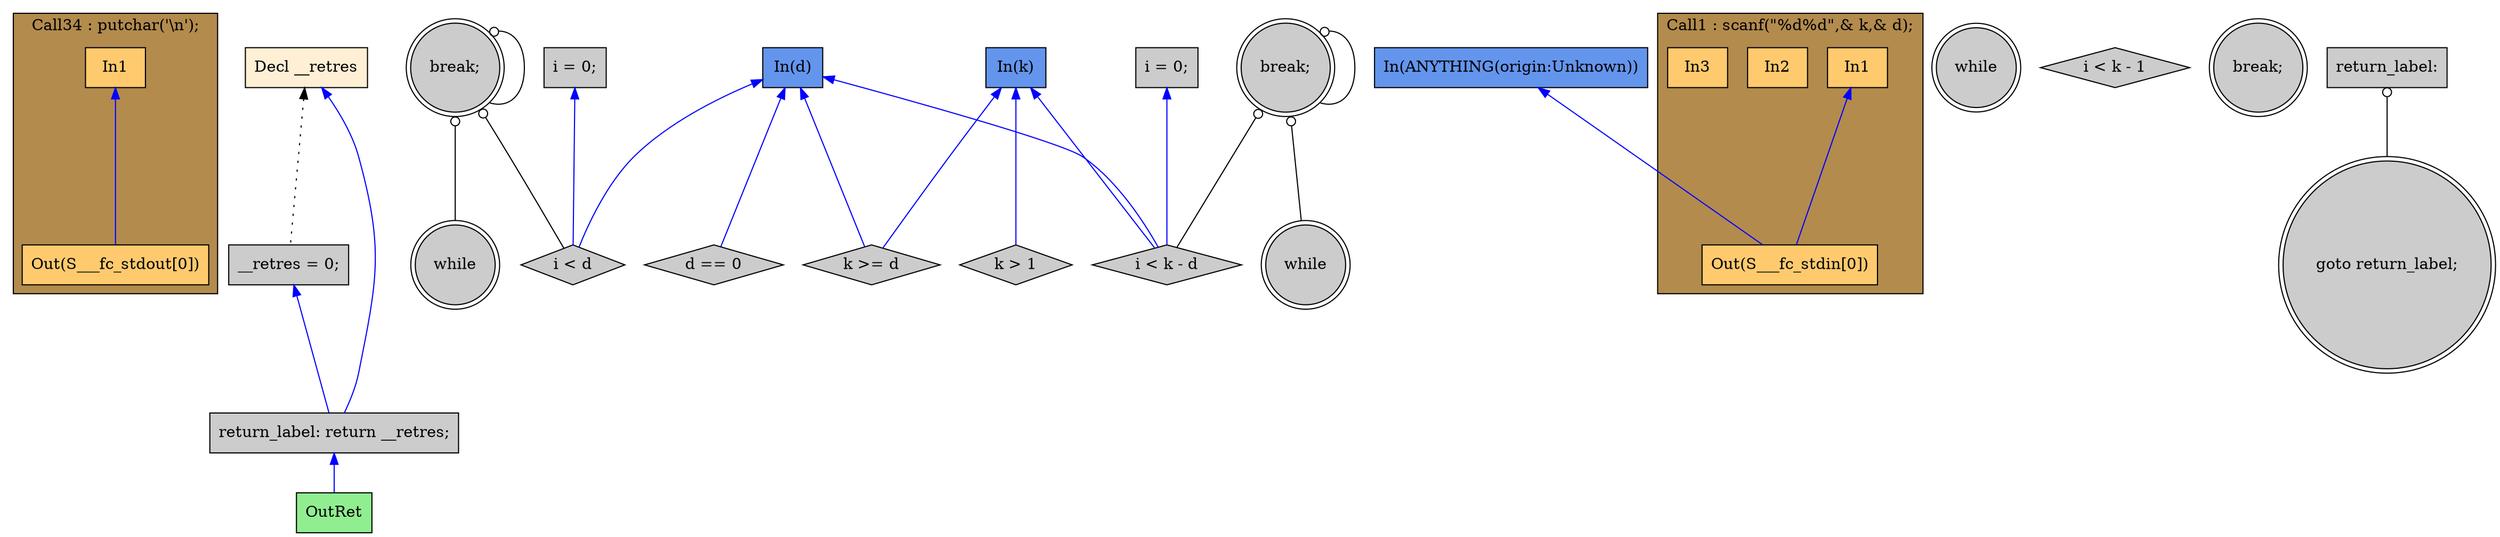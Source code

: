 digraph G {
  rankdir=TB;
  node [style="filled", ];
  32 [label="Out(S___fc_stdout[0])", fillcolor="#FFCA6E", shape=box, ];
  33 [label="__retres = 0;", fillcolor="#CCCCCC", shape=box, ];
  34 [label="return_label: return __retres;", fillcolor="#CCCCCC", shape=box, ];
  35 [label="OutRet", fillcolor="#90EE90", shape=box, ];
  36 [label="In(k)", fillcolor="#6495ED", shape=box, ];
  37 [label="In(d)", fillcolor="#6495ED", shape=box, ];
  38 [label="In(ANYTHING(origin:Unknown))", fillcolor="#6495ED", shape=box, ];
  8 [label="Decl __retres", fillcolor="#FFEFD5", shape=box, ];
  10 [label="In1", fillcolor="#FFCA6E", shape=box, ];
  11 [label="In2", fillcolor="#FFCA6E", shape=box, ];
  12 [label="In3", fillcolor="#FFCA6E", shape=box, ];
  13 [label="Out(S___fc_stdin[0])", fillcolor="#FFCA6E", shape=box, ];
  14 [label="k >= d", fillcolor="#CCCCCC", shape=diamond, ];
  15 [label="d == 0", fillcolor="#CCCCCC", shape=diamond, ];
  16 [label="k > 1", fillcolor="#CCCCCC", shape=diamond, ];
  17 [label="while", fillcolor="#CCCCCC", shape=doublecircle, ];
  18 [label="i < k - 1", fillcolor="#CCCCCC", shape=diamond, ];
  19 [label="i = 0;", fillcolor="#CCCCCC", shape=box, ];
  20 [label="break;", fillcolor="#CCCCCC", shape=doublecircle, ];
  21 [label="while", fillcolor="#CCCCCC", shape=doublecircle, ];
  22 [label="i < d", fillcolor="#CCCCCC", shape=diamond, ];
  23 [label="goto return_label;", fillcolor="#CCCCCC", shape=doublecircle, ];
  24 [label="return_label:", fillcolor="#CCCCCC", shape=box, ];
  25 [label="break;", fillcolor="#CCCCCC", shape=doublecircle, ];
  26 [label="i = 0;", fillcolor="#CCCCCC", shape=box, ];
  27 [label="while", fillcolor="#CCCCCC", shape=doublecircle, ];
  28 [label="i < k - d", fillcolor="#CCCCCC", shape=diamond, ];
  29 [label="break;", fillcolor="#CCCCCC", shape=doublecircle, ];
  31 [label="In1", fillcolor="#FFCA6E", shape=box, ];
  
  subgraph cluster_Call1 { label="Call1 : scanf(\"%d%d\",& k,& d);";
                           fillcolor="#B38B4D"; style="filled"; 13;12;11;10;
     };
  subgraph cluster_Call34 { label="Call34 : putchar('\\n');";
                            fillcolor="#B38B4D"; style="filled"; 31;32;
     };
  
  edge [dir=back, ];
  31 -> 32 [color="#0000FF", ];
  8 -> 33 [color="#000000", style="dotted", ];
  8 -> 34 [color="#0000FF", ];
  33 -> 34 [color="#0000FF", ];
  34 -> 35 [color="#0000FF", ];
  10 -> 13 [color="#0000FF", ];
  38 -> 13 [color="#0000FF", ];
  36 -> 14 [color="#0000FF", ];
  37 -> 14 [color="#0000FF", ];
  37 -> 15 [color="#0000FF", ];
  36 -> 16 [color="#0000FF", ];
  25 -> 21 [color="#000000", arrowtail=odot, ];
  19 -> 22 [color="#0000FF", ];
  25 -> 22 [color="#000000", arrowtail=odot, ];
  37 -> 22 [color="#0000FF", ];
  24 -> 23 [color="#000000", arrowtail=odot, ];
  25 -> 25 [color="#000000", arrowtail=odot, ];
  29 -> 27 [color="#000000", arrowtail=odot, ];
  26 -> 28 [color="#0000FF", ];
  29 -> 28 [color="#000000", arrowtail=odot, ];
  36 -> 28 [color="#0000FF", ];
  37 -> 28 [color="#0000FF", ];
  29 -> 29 [color="#000000", arrowtail=odot, ];
  
  }